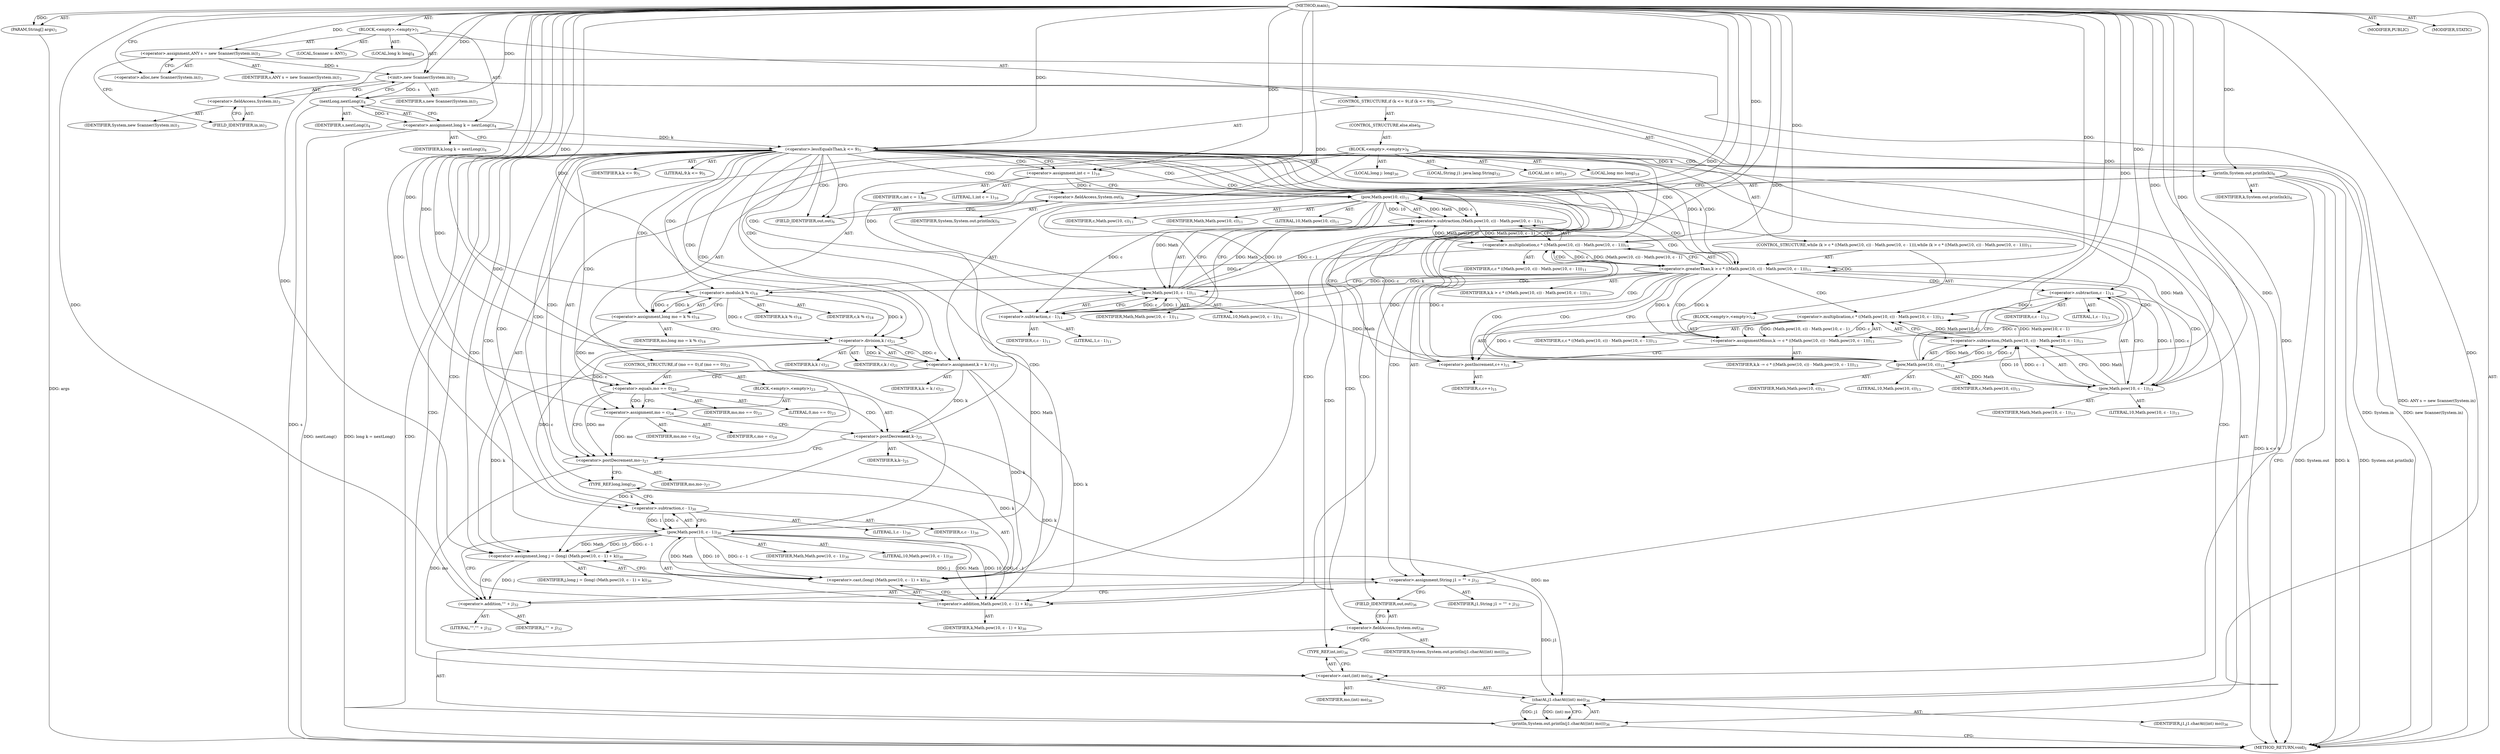 digraph "main" {  
"19" [label = <(METHOD,main)<SUB>1</SUB>> ]
"20" [label = <(PARAM,String[] args)<SUB>1</SUB>> ]
"21" [label = <(BLOCK,&lt;empty&gt;,&lt;empty&gt;)<SUB>1</SUB>> ]
"4" [label = <(LOCAL,Scanner s: ANY)<SUB>3</SUB>> ]
"22" [label = <(&lt;operator&gt;.assignment,ANY s = new Scanner(System.in))<SUB>3</SUB>> ]
"23" [label = <(IDENTIFIER,s,ANY s = new Scanner(System.in))<SUB>3</SUB>> ]
"24" [label = <(&lt;operator&gt;.alloc,new Scanner(System.in))<SUB>3</SUB>> ]
"25" [label = <(&lt;init&gt;,new Scanner(System.in))<SUB>3</SUB>> ]
"3" [label = <(IDENTIFIER,s,new Scanner(System.in))<SUB>3</SUB>> ]
"26" [label = <(&lt;operator&gt;.fieldAccess,System.in)<SUB>3</SUB>> ]
"27" [label = <(IDENTIFIER,System,new Scanner(System.in))<SUB>3</SUB>> ]
"28" [label = <(FIELD_IDENTIFIER,in,in)<SUB>3</SUB>> ]
"29" [label = <(LOCAL,long k: long)<SUB>4</SUB>> ]
"30" [label = <(&lt;operator&gt;.assignment,long k = nextLong())<SUB>4</SUB>> ]
"31" [label = <(IDENTIFIER,k,long k = nextLong())<SUB>4</SUB>> ]
"32" [label = <(nextLong,nextLong())<SUB>4</SUB>> ]
"33" [label = <(IDENTIFIER,s,nextLong())<SUB>4</SUB>> ]
"34" [label = <(CONTROL_STRUCTURE,if (k &lt;= 9),if (k &lt;= 9))<SUB>5</SUB>> ]
"35" [label = <(&lt;operator&gt;.lessEqualsThan,k &lt;= 9)<SUB>5</SUB>> ]
"36" [label = <(IDENTIFIER,k,k &lt;= 9)<SUB>5</SUB>> ]
"37" [label = <(LITERAL,9,k &lt;= 9)<SUB>5</SUB>> ]
"38" [label = <(println,System.out.println(k))<SUB>6</SUB>> ]
"39" [label = <(&lt;operator&gt;.fieldAccess,System.out)<SUB>6</SUB>> ]
"40" [label = <(IDENTIFIER,System,System.out.println(k))<SUB>6</SUB>> ]
"41" [label = <(FIELD_IDENTIFIER,out,out)<SUB>6</SUB>> ]
"42" [label = <(IDENTIFIER,k,System.out.println(k))<SUB>6</SUB>> ]
"43" [label = <(CONTROL_STRUCTURE,else,else)<SUB>8</SUB>> ]
"44" [label = <(BLOCK,&lt;empty&gt;,&lt;empty&gt;)<SUB>8</SUB>> ]
"45" [label = <(LOCAL,int c: int)<SUB>10</SUB>> ]
"46" [label = <(&lt;operator&gt;.assignment,int c = 1)<SUB>10</SUB>> ]
"47" [label = <(IDENTIFIER,c,int c = 1)<SUB>10</SUB>> ]
"48" [label = <(LITERAL,1,int c = 1)<SUB>10</SUB>> ]
"49" [label = <(CONTROL_STRUCTURE,while (k &gt; c * ((Math.pow(10, c)) - Math.pow(10, c - 1))),while (k &gt; c * ((Math.pow(10, c)) - Math.pow(10, c - 1))))<SUB>11</SUB>> ]
"50" [label = <(&lt;operator&gt;.greaterThan,k &gt; c * ((Math.pow(10, c)) - Math.pow(10, c - 1)))<SUB>11</SUB>> ]
"51" [label = <(IDENTIFIER,k,k &gt; c * ((Math.pow(10, c)) - Math.pow(10, c - 1)))<SUB>11</SUB>> ]
"52" [label = <(&lt;operator&gt;.multiplication,c * ((Math.pow(10, c)) - Math.pow(10, c - 1)))<SUB>11</SUB>> ]
"53" [label = <(IDENTIFIER,c,c * ((Math.pow(10, c)) - Math.pow(10, c - 1)))<SUB>11</SUB>> ]
"54" [label = <(&lt;operator&gt;.subtraction,(Math.pow(10, c)) - Math.pow(10, c - 1))<SUB>11</SUB>> ]
"55" [label = <(pow,Math.pow(10, c))<SUB>11</SUB>> ]
"56" [label = <(IDENTIFIER,Math,Math.pow(10, c))<SUB>11</SUB>> ]
"57" [label = <(LITERAL,10,Math.pow(10, c))<SUB>11</SUB>> ]
"58" [label = <(IDENTIFIER,c,Math.pow(10, c))<SUB>11</SUB>> ]
"59" [label = <(pow,Math.pow(10, c - 1))<SUB>11</SUB>> ]
"60" [label = <(IDENTIFIER,Math,Math.pow(10, c - 1))<SUB>11</SUB>> ]
"61" [label = <(LITERAL,10,Math.pow(10, c - 1))<SUB>11</SUB>> ]
"62" [label = <(&lt;operator&gt;.subtraction,c - 1)<SUB>11</SUB>> ]
"63" [label = <(IDENTIFIER,c,c - 1)<SUB>11</SUB>> ]
"64" [label = <(LITERAL,1,c - 1)<SUB>11</SUB>> ]
"65" [label = <(BLOCK,&lt;empty&gt;,&lt;empty&gt;)<SUB>12</SUB>> ]
"66" [label = <(&lt;operator&gt;.assignmentMinus,k -= c * ((Math.pow(10, c)) - Math.pow(10, c - 1)))<SUB>13</SUB>> ]
"67" [label = <(IDENTIFIER,k,k -= c * ((Math.pow(10, c)) - Math.pow(10, c - 1)))<SUB>13</SUB>> ]
"68" [label = <(&lt;operator&gt;.multiplication,c * ((Math.pow(10, c)) - Math.pow(10, c - 1)))<SUB>13</SUB>> ]
"69" [label = <(IDENTIFIER,c,c * ((Math.pow(10, c)) - Math.pow(10, c - 1)))<SUB>13</SUB>> ]
"70" [label = <(&lt;operator&gt;.subtraction,(Math.pow(10, c)) - Math.pow(10, c - 1))<SUB>13</SUB>> ]
"71" [label = <(pow,Math.pow(10, c))<SUB>13</SUB>> ]
"72" [label = <(IDENTIFIER,Math,Math.pow(10, c))<SUB>13</SUB>> ]
"73" [label = <(LITERAL,10,Math.pow(10, c))<SUB>13</SUB>> ]
"74" [label = <(IDENTIFIER,c,Math.pow(10, c))<SUB>13</SUB>> ]
"75" [label = <(pow,Math.pow(10, c - 1))<SUB>13</SUB>> ]
"76" [label = <(IDENTIFIER,Math,Math.pow(10, c - 1))<SUB>13</SUB>> ]
"77" [label = <(LITERAL,10,Math.pow(10, c - 1))<SUB>13</SUB>> ]
"78" [label = <(&lt;operator&gt;.subtraction,c - 1)<SUB>13</SUB>> ]
"79" [label = <(IDENTIFIER,c,c - 1)<SUB>13</SUB>> ]
"80" [label = <(LITERAL,1,c - 1)<SUB>13</SUB>> ]
"81" [label = <(&lt;operator&gt;.postIncrement,c++)<SUB>15</SUB>> ]
"82" [label = <(IDENTIFIER,c,c++)<SUB>15</SUB>> ]
"83" [label = <(LOCAL,long mo: long)<SUB>18</SUB>> ]
"84" [label = <(&lt;operator&gt;.assignment,long mo = k % c)<SUB>18</SUB>> ]
"85" [label = <(IDENTIFIER,mo,long mo = k % c)<SUB>18</SUB>> ]
"86" [label = <(&lt;operator&gt;.modulo,k % c)<SUB>18</SUB>> ]
"87" [label = <(IDENTIFIER,k,k % c)<SUB>18</SUB>> ]
"88" [label = <(IDENTIFIER,c,k % c)<SUB>18</SUB>> ]
"89" [label = <(&lt;operator&gt;.assignment,k = k / c)<SUB>21</SUB>> ]
"90" [label = <(IDENTIFIER,k,k = k / c)<SUB>21</SUB>> ]
"91" [label = <(&lt;operator&gt;.division,k / c)<SUB>21</SUB>> ]
"92" [label = <(IDENTIFIER,k,k / c)<SUB>21</SUB>> ]
"93" [label = <(IDENTIFIER,c,k / c)<SUB>21</SUB>> ]
"94" [label = <(CONTROL_STRUCTURE,if (mo == 0),if (mo == 0))<SUB>23</SUB>> ]
"95" [label = <(&lt;operator&gt;.equals,mo == 0)<SUB>23</SUB>> ]
"96" [label = <(IDENTIFIER,mo,mo == 0)<SUB>23</SUB>> ]
"97" [label = <(LITERAL,0,mo == 0)<SUB>23</SUB>> ]
"98" [label = <(BLOCK,&lt;empty&gt;,&lt;empty&gt;)<SUB>23</SUB>> ]
"99" [label = <(&lt;operator&gt;.assignment,mo = c)<SUB>24</SUB>> ]
"100" [label = <(IDENTIFIER,mo,mo = c)<SUB>24</SUB>> ]
"101" [label = <(IDENTIFIER,c,mo = c)<SUB>24</SUB>> ]
"102" [label = <(&lt;operator&gt;.postDecrement,k--)<SUB>25</SUB>> ]
"103" [label = <(IDENTIFIER,k,k--)<SUB>25</SUB>> ]
"104" [label = <(&lt;operator&gt;.postDecrement,mo--)<SUB>27</SUB>> ]
"105" [label = <(IDENTIFIER,mo,mo--)<SUB>27</SUB>> ]
"106" [label = <(LOCAL,long j: long)<SUB>30</SUB>> ]
"107" [label = <(&lt;operator&gt;.assignment,long j = (long) (Math.pow(10, c - 1) + k))<SUB>30</SUB>> ]
"108" [label = <(IDENTIFIER,j,long j = (long) (Math.pow(10, c - 1) + k))<SUB>30</SUB>> ]
"109" [label = <(&lt;operator&gt;.cast,(long) (Math.pow(10, c - 1) + k))<SUB>30</SUB>> ]
"110" [label = <(TYPE_REF,long,long)<SUB>30</SUB>> ]
"111" [label = <(&lt;operator&gt;.addition,Math.pow(10, c - 1) + k)<SUB>30</SUB>> ]
"112" [label = <(pow,Math.pow(10, c - 1))<SUB>30</SUB>> ]
"113" [label = <(IDENTIFIER,Math,Math.pow(10, c - 1))<SUB>30</SUB>> ]
"114" [label = <(LITERAL,10,Math.pow(10, c - 1))<SUB>30</SUB>> ]
"115" [label = <(&lt;operator&gt;.subtraction,c - 1)<SUB>30</SUB>> ]
"116" [label = <(IDENTIFIER,c,c - 1)<SUB>30</SUB>> ]
"117" [label = <(LITERAL,1,c - 1)<SUB>30</SUB>> ]
"118" [label = <(IDENTIFIER,k,Math.pow(10, c - 1) + k)<SUB>30</SUB>> ]
"119" [label = <(LOCAL,String j1: java.lang.String)<SUB>32</SUB>> ]
"120" [label = <(&lt;operator&gt;.assignment,String j1 = &quot;&quot; + j)<SUB>32</SUB>> ]
"121" [label = <(IDENTIFIER,j1,String j1 = &quot;&quot; + j)<SUB>32</SUB>> ]
"122" [label = <(&lt;operator&gt;.addition,&quot;&quot; + j)<SUB>32</SUB>> ]
"123" [label = <(LITERAL,&quot;&quot;,&quot;&quot; + j)<SUB>32</SUB>> ]
"124" [label = <(IDENTIFIER,j,&quot;&quot; + j)<SUB>32</SUB>> ]
"125" [label = <(println,System.out.println(j1.charAt((int) mo)))<SUB>36</SUB>> ]
"126" [label = <(&lt;operator&gt;.fieldAccess,System.out)<SUB>36</SUB>> ]
"127" [label = <(IDENTIFIER,System,System.out.println(j1.charAt((int) mo)))<SUB>36</SUB>> ]
"128" [label = <(FIELD_IDENTIFIER,out,out)<SUB>36</SUB>> ]
"129" [label = <(charAt,j1.charAt((int) mo))<SUB>36</SUB>> ]
"130" [label = <(IDENTIFIER,j1,j1.charAt((int) mo))<SUB>36</SUB>> ]
"131" [label = <(&lt;operator&gt;.cast,(int) mo)<SUB>36</SUB>> ]
"132" [label = <(TYPE_REF,int,int)<SUB>36</SUB>> ]
"133" [label = <(IDENTIFIER,mo,(int) mo)<SUB>36</SUB>> ]
"134" [label = <(MODIFIER,PUBLIC)> ]
"135" [label = <(MODIFIER,STATIC)> ]
"136" [label = <(METHOD_RETURN,void)<SUB>1</SUB>> ]
  "19" -> "20"  [ label = "AST: "] 
  "19" -> "21"  [ label = "AST: "] 
  "19" -> "134"  [ label = "AST: "] 
  "19" -> "135"  [ label = "AST: "] 
  "19" -> "136"  [ label = "AST: "] 
  "21" -> "4"  [ label = "AST: "] 
  "21" -> "22"  [ label = "AST: "] 
  "21" -> "25"  [ label = "AST: "] 
  "21" -> "29"  [ label = "AST: "] 
  "21" -> "30"  [ label = "AST: "] 
  "21" -> "34"  [ label = "AST: "] 
  "22" -> "23"  [ label = "AST: "] 
  "22" -> "24"  [ label = "AST: "] 
  "25" -> "3"  [ label = "AST: "] 
  "25" -> "26"  [ label = "AST: "] 
  "26" -> "27"  [ label = "AST: "] 
  "26" -> "28"  [ label = "AST: "] 
  "30" -> "31"  [ label = "AST: "] 
  "30" -> "32"  [ label = "AST: "] 
  "32" -> "33"  [ label = "AST: "] 
  "34" -> "35"  [ label = "AST: "] 
  "34" -> "38"  [ label = "AST: "] 
  "34" -> "43"  [ label = "AST: "] 
  "35" -> "36"  [ label = "AST: "] 
  "35" -> "37"  [ label = "AST: "] 
  "38" -> "39"  [ label = "AST: "] 
  "38" -> "42"  [ label = "AST: "] 
  "39" -> "40"  [ label = "AST: "] 
  "39" -> "41"  [ label = "AST: "] 
  "43" -> "44"  [ label = "AST: "] 
  "44" -> "45"  [ label = "AST: "] 
  "44" -> "46"  [ label = "AST: "] 
  "44" -> "49"  [ label = "AST: "] 
  "44" -> "83"  [ label = "AST: "] 
  "44" -> "84"  [ label = "AST: "] 
  "44" -> "89"  [ label = "AST: "] 
  "44" -> "94"  [ label = "AST: "] 
  "44" -> "104"  [ label = "AST: "] 
  "44" -> "106"  [ label = "AST: "] 
  "44" -> "107"  [ label = "AST: "] 
  "44" -> "119"  [ label = "AST: "] 
  "44" -> "120"  [ label = "AST: "] 
  "44" -> "125"  [ label = "AST: "] 
  "46" -> "47"  [ label = "AST: "] 
  "46" -> "48"  [ label = "AST: "] 
  "49" -> "50"  [ label = "AST: "] 
  "49" -> "65"  [ label = "AST: "] 
  "50" -> "51"  [ label = "AST: "] 
  "50" -> "52"  [ label = "AST: "] 
  "52" -> "53"  [ label = "AST: "] 
  "52" -> "54"  [ label = "AST: "] 
  "54" -> "55"  [ label = "AST: "] 
  "54" -> "59"  [ label = "AST: "] 
  "55" -> "56"  [ label = "AST: "] 
  "55" -> "57"  [ label = "AST: "] 
  "55" -> "58"  [ label = "AST: "] 
  "59" -> "60"  [ label = "AST: "] 
  "59" -> "61"  [ label = "AST: "] 
  "59" -> "62"  [ label = "AST: "] 
  "62" -> "63"  [ label = "AST: "] 
  "62" -> "64"  [ label = "AST: "] 
  "65" -> "66"  [ label = "AST: "] 
  "65" -> "81"  [ label = "AST: "] 
  "66" -> "67"  [ label = "AST: "] 
  "66" -> "68"  [ label = "AST: "] 
  "68" -> "69"  [ label = "AST: "] 
  "68" -> "70"  [ label = "AST: "] 
  "70" -> "71"  [ label = "AST: "] 
  "70" -> "75"  [ label = "AST: "] 
  "71" -> "72"  [ label = "AST: "] 
  "71" -> "73"  [ label = "AST: "] 
  "71" -> "74"  [ label = "AST: "] 
  "75" -> "76"  [ label = "AST: "] 
  "75" -> "77"  [ label = "AST: "] 
  "75" -> "78"  [ label = "AST: "] 
  "78" -> "79"  [ label = "AST: "] 
  "78" -> "80"  [ label = "AST: "] 
  "81" -> "82"  [ label = "AST: "] 
  "84" -> "85"  [ label = "AST: "] 
  "84" -> "86"  [ label = "AST: "] 
  "86" -> "87"  [ label = "AST: "] 
  "86" -> "88"  [ label = "AST: "] 
  "89" -> "90"  [ label = "AST: "] 
  "89" -> "91"  [ label = "AST: "] 
  "91" -> "92"  [ label = "AST: "] 
  "91" -> "93"  [ label = "AST: "] 
  "94" -> "95"  [ label = "AST: "] 
  "94" -> "98"  [ label = "AST: "] 
  "95" -> "96"  [ label = "AST: "] 
  "95" -> "97"  [ label = "AST: "] 
  "98" -> "99"  [ label = "AST: "] 
  "98" -> "102"  [ label = "AST: "] 
  "99" -> "100"  [ label = "AST: "] 
  "99" -> "101"  [ label = "AST: "] 
  "102" -> "103"  [ label = "AST: "] 
  "104" -> "105"  [ label = "AST: "] 
  "107" -> "108"  [ label = "AST: "] 
  "107" -> "109"  [ label = "AST: "] 
  "109" -> "110"  [ label = "AST: "] 
  "109" -> "111"  [ label = "AST: "] 
  "111" -> "112"  [ label = "AST: "] 
  "111" -> "118"  [ label = "AST: "] 
  "112" -> "113"  [ label = "AST: "] 
  "112" -> "114"  [ label = "AST: "] 
  "112" -> "115"  [ label = "AST: "] 
  "115" -> "116"  [ label = "AST: "] 
  "115" -> "117"  [ label = "AST: "] 
  "120" -> "121"  [ label = "AST: "] 
  "120" -> "122"  [ label = "AST: "] 
  "122" -> "123"  [ label = "AST: "] 
  "122" -> "124"  [ label = "AST: "] 
  "125" -> "126"  [ label = "AST: "] 
  "125" -> "129"  [ label = "AST: "] 
  "126" -> "127"  [ label = "AST: "] 
  "126" -> "128"  [ label = "AST: "] 
  "129" -> "130"  [ label = "AST: "] 
  "129" -> "131"  [ label = "AST: "] 
  "131" -> "132"  [ label = "AST: "] 
  "131" -> "133"  [ label = "AST: "] 
  "22" -> "28"  [ label = "CFG: "] 
  "25" -> "32"  [ label = "CFG: "] 
  "30" -> "35"  [ label = "CFG: "] 
  "24" -> "22"  [ label = "CFG: "] 
  "26" -> "25"  [ label = "CFG: "] 
  "32" -> "30"  [ label = "CFG: "] 
  "35" -> "41"  [ label = "CFG: "] 
  "35" -> "46"  [ label = "CFG: "] 
  "38" -> "136"  [ label = "CFG: "] 
  "28" -> "26"  [ label = "CFG: "] 
  "39" -> "38"  [ label = "CFG: "] 
  "41" -> "39"  [ label = "CFG: "] 
  "46" -> "55"  [ label = "CFG: "] 
  "84" -> "91"  [ label = "CFG: "] 
  "89" -> "95"  [ label = "CFG: "] 
  "104" -> "110"  [ label = "CFG: "] 
  "107" -> "122"  [ label = "CFG: "] 
  "120" -> "128"  [ label = "CFG: "] 
  "125" -> "136"  [ label = "CFG: "] 
  "50" -> "71"  [ label = "CFG: "] 
  "50" -> "86"  [ label = "CFG: "] 
  "86" -> "84"  [ label = "CFG: "] 
  "91" -> "89"  [ label = "CFG: "] 
  "95" -> "99"  [ label = "CFG: "] 
  "95" -> "104"  [ label = "CFG: "] 
  "109" -> "107"  [ label = "CFG: "] 
  "122" -> "120"  [ label = "CFG: "] 
  "126" -> "132"  [ label = "CFG: "] 
  "129" -> "125"  [ label = "CFG: "] 
  "52" -> "50"  [ label = "CFG: "] 
  "66" -> "81"  [ label = "CFG: "] 
  "81" -> "55"  [ label = "CFG: "] 
  "99" -> "102"  [ label = "CFG: "] 
  "102" -> "104"  [ label = "CFG: "] 
  "110" -> "115"  [ label = "CFG: "] 
  "111" -> "109"  [ label = "CFG: "] 
  "128" -> "126"  [ label = "CFG: "] 
  "131" -> "129"  [ label = "CFG: "] 
  "54" -> "52"  [ label = "CFG: "] 
  "68" -> "66"  [ label = "CFG: "] 
  "112" -> "111"  [ label = "CFG: "] 
  "132" -> "131"  [ label = "CFG: "] 
  "55" -> "62"  [ label = "CFG: "] 
  "59" -> "54"  [ label = "CFG: "] 
  "70" -> "68"  [ label = "CFG: "] 
  "115" -> "112"  [ label = "CFG: "] 
  "62" -> "59"  [ label = "CFG: "] 
  "71" -> "78"  [ label = "CFG: "] 
  "75" -> "70"  [ label = "CFG: "] 
  "78" -> "75"  [ label = "CFG: "] 
  "19" -> "24"  [ label = "CFG: "] 
  "20" -> "136"  [ label = "DDG: args"] 
  "22" -> "136"  [ label = "DDG: ANY s = new Scanner(System.in)"] 
  "25" -> "136"  [ label = "DDG: System.in"] 
  "25" -> "136"  [ label = "DDG: new Scanner(System.in)"] 
  "32" -> "136"  [ label = "DDG: s"] 
  "30" -> "136"  [ label = "DDG: nextLong()"] 
  "30" -> "136"  [ label = "DDG: long k = nextLong()"] 
  "35" -> "136"  [ label = "DDG: k &lt;= 9"] 
  "38" -> "136"  [ label = "DDG: System.out"] 
  "38" -> "136"  [ label = "DDG: k"] 
  "38" -> "136"  [ label = "DDG: System.out.println(k)"] 
  "19" -> "20"  [ label = "DDG: "] 
  "19" -> "22"  [ label = "DDG: "] 
  "32" -> "30"  [ label = "DDG: s"] 
  "22" -> "25"  [ label = "DDG: s"] 
  "19" -> "25"  [ label = "DDG: "] 
  "25" -> "32"  [ label = "DDG: s"] 
  "19" -> "32"  [ label = "DDG: "] 
  "30" -> "35"  [ label = "DDG: k"] 
  "19" -> "35"  [ label = "DDG: "] 
  "35" -> "38"  [ label = "DDG: k"] 
  "19" -> "38"  [ label = "DDG: "] 
  "19" -> "46"  [ label = "DDG: "] 
  "86" -> "84"  [ label = "DDG: k"] 
  "86" -> "84"  [ label = "DDG: c"] 
  "91" -> "89"  [ label = "DDG: k"] 
  "91" -> "89"  [ label = "DDG: c"] 
  "19" -> "107"  [ label = "DDG: "] 
  "112" -> "107"  [ label = "DDG: Math"] 
  "112" -> "107"  [ label = "DDG: 10"] 
  "112" -> "107"  [ label = "DDG: c - 1"] 
  "89" -> "107"  [ label = "DDG: k"] 
  "102" -> "107"  [ label = "DDG: k"] 
  "19" -> "120"  [ label = "DDG: "] 
  "107" -> "120"  [ label = "DDG: j"] 
  "95" -> "104"  [ label = "DDG: mo"] 
  "99" -> "104"  [ label = "DDG: mo"] 
  "19" -> "104"  [ label = "DDG: "] 
  "129" -> "125"  [ label = "DDG: j1"] 
  "129" -> "125"  [ label = "DDG: (int) mo"] 
  "35" -> "50"  [ label = "DDG: k"] 
  "66" -> "50"  [ label = "DDG: k"] 
  "19" -> "50"  [ label = "DDG: "] 
  "52" -> "50"  [ label = "DDG: c"] 
  "52" -> "50"  [ label = "DDG: (Math.pow(10, c)) - Math.pow(10, c - 1)"] 
  "68" -> "66"  [ label = "DDG: c"] 
  "68" -> "66"  [ label = "DDG: (Math.pow(10, c)) - Math.pow(10, c - 1)"] 
  "50" -> "86"  [ label = "DDG: k"] 
  "19" -> "86"  [ label = "DDG: "] 
  "52" -> "86"  [ label = "DDG: c"] 
  "86" -> "91"  [ label = "DDG: k"] 
  "19" -> "91"  [ label = "DDG: "] 
  "86" -> "91"  [ label = "DDG: c"] 
  "84" -> "95"  [ label = "DDG: mo"] 
  "19" -> "95"  [ label = "DDG: "] 
  "91" -> "99"  [ label = "DDG: c"] 
  "19" -> "99"  [ label = "DDG: "] 
  "19" -> "109"  [ label = "DDG: "] 
  "112" -> "109"  [ label = "DDG: Math"] 
  "112" -> "109"  [ label = "DDG: 10"] 
  "112" -> "109"  [ label = "DDG: c - 1"] 
  "89" -> "109"  [ label = "DDG: k"] 
  "102" -> "109"  [ label = "DDG: k"] 
  "19" -> "122"  [ label = "DDG: "] 
  "107" -> "122"  [ label = "DDG: j"] 
  "120" -> "129"  [ label = "DDG: j1"] 
  "19" -> "129"  [ label = "DDG: "] 
  "104" -> "129"  [ label = "DDG: mo"] 
  "62" -> "52"  [ label = "DDG: c"] 
  "19" -> "52"  [ label = "DDG: "] 
  "54" -> "52"  [ label = "DDG: Math.pow(10, c)"] 
  "54" -> "52"  [ label = "DDG: Math.pow(10, c - 1)"] 
  "50" -> "66"  [ label = "DDG: k"] 
  "19" -> "66"  [ label = "DDG: "] 
  "68" -> "81"  [ label = "DDG: c"] 
  "19" -> "81"  [ label = "DDG: "] 
  "89" -> "102"  [ label = "DDG: k"] 
  "19" -> "102"  [ label = "DDG: "] 
  "112" -> "111"  [ label = "DDG: Math"] 
  "112" -> "111"  [ label = "DDG: 10"] 
  "112" -> "111"  [ label = "DDG: c - 1"] 
  "89" -> "111"  [ label = "DDG: k"] 
  "102" -> "111"  [ label = "DDG: k"] 
  "19" -> "111"  [ label = "DDG: "] 
  "19" -> "131"  [ label = "DDG: "] 
  "104" -> "131"  [ label = "DDG: mo"] 
  "55" -> "54"  [ label = "DDG: Math"] 
  "55" -> "54"  [ label = "DDG: 10"] 
  "55" -> "54"  [ label = "DDG: c"] 
  "59" -> "54"  [ label = "DDG: Math"] 
  "59" -> "54"  [ label = "DDG: 10"] 
  "59" -> "54"  [ label = "DDG: c - 1"] 
  "78" -> "68"  [ label = "DDG: c"] 
  "19" -> "68"  [ label = "DDG: "] 
  "70" -> "68"  [ label = "DDG: Math.pow(10, c)"] 
  "70" -> "68"  [ label = "DDG: Math.pow(10, c - 1)"] 
  "59" -> "112"  [ label = "DDG: Math"] 
  "19" -> "112"  [ label = "DDG: "] 
  "115" -> "112"  [ label = "DDG: c"] 
  "115" -> "112"  [ label = "DDG: 1"] 
  "75" -> "55"  [ label = "DDG: Math"] 
  "19" -> "55"  [ label = "DDG: "] 
  "46" -> "55"  [ label = "DDG: c"] 
  "81" -> "55"  [ label = "DDG: c"] 
  "55" -> "59"  [ label = "DDG: Math"] 
  "19" -> "59"  [ label = "DDG: "] 
  "62" -> "59"  [ label = "DDG: c"] 
  "62" -> "59"  [ label = "DDG: 1"] 
  "71" -> "70"  [ label = "DDG: Math"] 
  "71" -> "70"  [ label = "DDG: 10"] 
  "71" -> "70"  [ label = "DDG: c"] 
  "75" -> "70"  [ label = "DDG: Math"] 
  "75" -> "70"  [ label = "DDG: 10"] 
  "75" -> "70"  [ label = "DDG: c - 1"] 
  "91" -> "115"  [ label = "DDG: c"] 
  "19" -> "115"  [ label = "DDG: "] 
  "55" -> "62"  [ label = "DDG: c"] 
  "19" -> "62"  [ label = "DDG: "] 
  "59" -> "71"  [ label = "DDG: Math"] 
  "19" -> "71"  [ label = "DDG: "] 
  "52" -> "71"  [ label = "DDG: c"] 
  "71" -> "75"  [ label = "DDG: Math"] 
  "19" -> "75"  [ label = "DDG: "] 
  "78" -> "75"  [ label = "DDG: c"] 
  "78" -> "75"  [ label = "DDG: 1"] 
  "71" -> "78"  [ label = "DDG: c"] 
  "19" -> "78"  [ label = "DDG: "] 
  "35" -> "107"  [ label = "CDG: "] 
  "35" -> "115"  [ label = "CDG: "] 
  "35" -> "89"  [ label = "CDG: "] 
  "35" -> "120"  [ label = "CDG: "] 
  "35" -> "52"  [ label = "CDG: "] 
  "35" -> "122"  [ label = "CDG: "] 
  "35" -> "128"  [ label = "CDG: "] 
  "35" -> "46"  [ label = "CDG: "] 
  "35" -> "84"  [ label = "CDG: "] 
  "35" -> "131"  [ label = "CDG: "] 
  "35" -> "38"  [ label = "CDG: "] 
  "35" -> "132"  [ label = "CDG: "] 
  "35" -> "104"  [ label = "CDG: "] 
  "35" -> "95"  [ label = "CDG: "] 
  "35" -> "50"  [ label = "CDG: "] 
  "35" -> "59"  [ label = "CDG: "] 
  "35" -> "91"  [ label = "CDG: "] 
  "35" -> "112"  [ label = "CDG: "] 
  "35" -> "129"  [ label = "CDG: "] 
  "35" -> "54"  [ label = "CDG: "] 
  "35" -> "126"  [ label = "CDG: "] 
  "35" -> "41"  [ label = "CDG: "] 
  "35" -> "110"  [ label = "CDG: "] 
  "35" -> "55"  [ label = "CDG: "] 
  "35" -> "125"  [ label = "CDG: "] 
  "35" -> "111"  [ label = "CDG: "] 
  "35" -> "109"  [ label = "CDG: "] 
  "35" -> "62"  [ label = "CDG: "] 
  "35" -> "39"  [ label = "CDG: "] 
  "35" -> "86"  [ label = "CDG: "] 
  "50" -> "68"  [ label = "CDG: "] 
  "50" -> "66"  [ label = "CDG: "] 
  "50" -> "75"  [ label = "CDG: "] 
  "50" -> "52"  [ label = "CDG: "] 
  "50" -> "81"  [ label = "CDG: "] 
  "50" -> "50"  [ label = "CDG: "] 
  "50" -> "59"  [ label = "CDG: "] 
  "50" -> "54"  [ label = "CDG: "] 
  "50" -> "71"  [ label = "CDG: "] 
  "50" -> "70"  [ label = "CDG: "] 
  "50" -> "55"  [ label = "CDG: "] 
  "50" -> "78"  [ label = "CDG: "] 
  "50" -> "62"  [ label = "CDG: "] 
  "95" -> "99"  [ label = "CDG: "] 
  "95" -> "102"  [ label = "CDG: "] 
}
